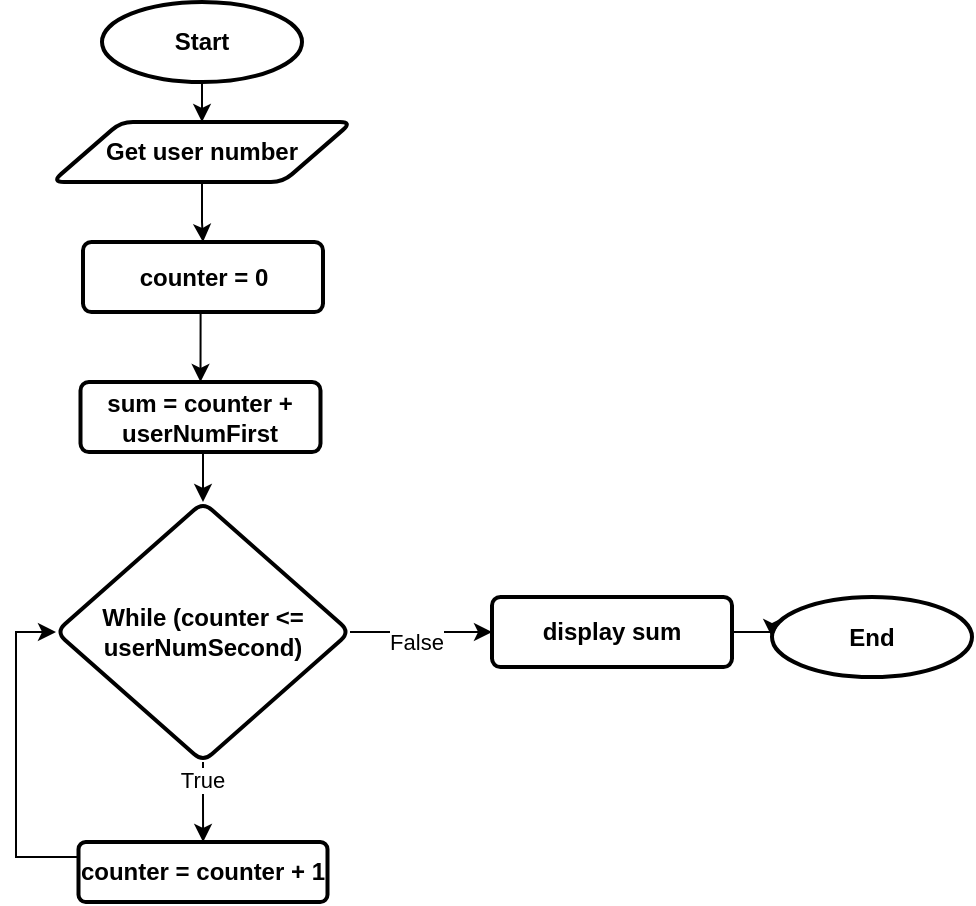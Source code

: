 <mxfile version="27.0.5">
  <diagram name="Page-1" id="pnlApUwpI4fi2eD6DcaJ">
    <mxGraphModel dx="1426" dy="811" grid="1" gridSize="10" guides="1" tooltips="1" connect="1" arrows="1" fold="1" page="1" pageScale="1" pageWidth="850" pageHeight="1100" math="0" shadow="0">
      <root>
        <mxCell id="0" />
        <mxCell id="1" parent="0" />
        <mxCell id="Vkb-ADv6mb_PWdv9quP0-3" style="edgeStyle=orthogonalEdgeStyle;rounded=0;orthogonalLoop=1;jettySize=auto;html=1;exitX=0.5;exitY=1;exitDx=0;exitDy=0;exitPerimeter=0;entryX=0.5;entryY=0;entryDx=0;entryDy=0;" edge="1" parent="1" source="Vkb-ADv6mb_PWdv9quP0-1" target="Vkb-ADv6mb_PWdv9quP0-2">
          <mxGeometry relative="1" as="geometry" />
        </mxCell>
        <mxCell id="Vkb-ADv6mb_PWdv9quP0-1" value="&lt;b&gt;Start&lt;/b&gt;" style="strokeWidth=2;html=1;shape=mxgraph.flowchart.start_1;whiteSpace=wrap;" vertex="1" parent="1">
          <mxGeometry x="375" y="10" width="100" height="40" as="geometry" />
        </mxCell>
        <mxCell id="Vkb-ADv6mb_PWdv9quP0-5" value="" style="edgeStyle=orthogonalEdgeStyle;rounded=0;orthogonalLoop=1;jettySize=auto;html=1;" edge="1" parent="1" source="Vkb-ADv6mb_PWdv9quP0-2" target="Vkb-ADv6mb_PWdv9quP0-4">
          <mxGeometry relative="1" as="geometry" />
        </mxCell>
        <mxCell id="Vkb-ADv6mb_PWdv9quP0-2" value="&lt;b&gt;Get user number&lt;/b&gt;" style="shape=parallelogram;html=1;strokeWidth=2;perimeter=parallelogramPerimeter;whiteSpace=wrap;rounded=1;arcSize=12;size=0.23;" vertex="1" parent="1">
          <mxGeometry x="350" y="70" width="150" height="30" as="geometry" />
        </mxCell>
        <mxCell id="Vkb-ADv6mb_PWdv9quP0-20" style="edgeStyle=orthogonalEdgeStyle;rounded=0;orthogonalLoop=1;jettySize=auto;html=1;exitX=0.5;exitY=1;exitDx=0;exitDy=0;entryX=0.5;entryY=0;entryDx=0;entryDy=0;" edge="1" parent="1" source="Vkb-ADv6mb_PWdv9quP0-4" target="Vkb-ADv6mb_PWdv9quP0-19">
          <mxGeometry relative="1" as="geometry" />
        </mxCell>
        <mxCell id="Vkb-ADv6mb_PWdv9quP0-4" value="&lt;b&gt;counter = 0&lt;/b&gt;" style="whiteSpace=wrap;html=1;strokeWidth=2;rounded=1;arcSize=12;" vertex="1" parent="1">
          <mxGeometry x="365.5" y="130" width="120" height="35" as="geometry" />
        </mxCell>
        <mxCell id="Vkb-ADv6mb_PWdv9quP0-9" value="" style="edgeStyle=orthogonalEdgeStyle;rounded=0;orthogonalLoop=1;jettySize=auto;html=1;" edge="1" parent="1" source="Vkb-ADv6mb_PWdv9quP0-6" target="Vkb-ADv6mb_PWdv9quP0-8">
          <mxGeometry relative="1" as="geometry" />
        </mxCell>
        <mxCell id="Vkb-ADv6mb_PWdv9quP0-13" value="True" style="edgeLabel;html=1;align=center;verticalAlign=middle;resizable=0;points=[];" vertex="1" connectable="0" parent="Vkb-ADv6mb_PWdv9quP0-9">
          <mxGeometry x="-0.551" y="-1" relative="1" as="geometry">
            <mxPoint as="offset" />
          </mxGeometry>
        </mxCell>
        <mxCell id="Vkb-ADv6mb_PWdv9quP0-12" value="" style="edgeStyle=orthogonalEdgeStyle;rounded=0;orthogonalLoop=1;jettySize=auto;html=1;" edge="1" parent="1" source="Vkb-ADv6mb_PWdv9quP0-6" target="Vkb-ADv6mb_PWdv9quP0-11">
          <mxGeometry relative="1" as="geometry" />
        </mxCell>
        <mxCell id="Vkb-ADv6mb_PWdv9quP0-14" value="False" style="edgeLabel;html=1;align=center;verticalAlign=middle;resizable=0;points=[];" vertex="1" connectable="0" parent="Vkb-ADv6mb_PWdv9quP0-12">
          <mxGeometry x="-0.07" y="-5" relative="1" as="geometry">
            <mxPoint as="offset" />
          </mxGeometry>
        </mxCell>
        <mxCell id="Vkb-ADv6mb_PWdv9quP0-6" value="&lt;b&gt;While (counter &amp;lt;= userNumSecond)&lt;/b&gt;" style="rhombus;whiteSpace=wrap;html=1;strokeWidth=2;rounded=1;arcSize=12;" vertex="1" parent="1">
          <mxGeometry x="352" y="260" width="147" height="130" as="geometry" />
        </mxCell>
        <mxCell id="Vkb-ADv6mb_PWdv9quP0-10" style="edgeStyle=orthogonalEdgeStyle;rounded=0;orthogonalLoop=1;jettySize=auto;html=1;exitX=0;exitY=0.25;exitDx=0;exitDy=0;entryX=0;entryY=0.5;entryDx=0;entryDy=0;" edge="1" parent="1" source="Vkb-ADv6mb_PWdv9quP0-8" target="Vkb-ADv6mb_PWdv9quP0-6">
          <mxGeometry relative="1" as="geometry">
            <mxPoint x="290" y="250" as="targetPoint" />
          </mxGeometry>
        </mxCell>
        <mxCell id="Vkb-ADv6mb_PWdv9quP0-8" value="&lt;b&gt;counter = counter + 1&lt;/b&gt;" style="whiteSpace=wrap;html=1;strokeWidth=2;rounded=1;arcSize=12;" vertex="1" parent="1">
          <mxGeometry x="363.25" y="430" width="124.5" height="30" as="geometry" />
        </mxCell>
        <mxCell id="Vkb-ADv6mb_PWdv9quP0-11" value="&lt;b&gt;display sum&lt;/b&gt;" style="whiteSpace=wrap;html=1;strokeWidth=2;rounded=1;arcSize=12;" vertex="1" parent="1">
          <mxGeometry x="570" y="307.5" width="120" height="35" as="geometry" />
        </mxCell>
        <mxCell id="Vkb-ADv6mb_PWdv9quP0-22" style="edgeStyle=orthogonalEdgeStyle;rounded=0;orthogonalLoop=1;jettySize=auto;html=1;exitX=0.5;exitY=1;exitDx=0;exitDy=0;entryX=0.5;entryY=0;entryDx=0;entryDy=0;" edge="1" parent="1" source="Vkb-ADv6mb_PWdv9quP0-19" target="Vkb-ADv6mb_PWdv9quP0-6">
          <mxGeometry relative="1" as="geometry" />
        </mxCell>
        <mxCell id="Vkb-ADv6mb_PWdv9quP0-19" value="&lt;b&gt;sum = counter + userNumFirst&lt;/b&gt;" style="whiteSpace=wrap;html=1;strokeWidth=2;rounded=1;arcSize=12;" vertex="1" parent="1">
          <mxGeometry x="364.25" y="200" width="120" height="35" as="geometry" />
        </mxCell>
        <mxCell id="Vkb-ADv6mb_PWdv9quP0-23" value="&lt;b&gt;End&lt;/b&gt;" style="strokeWidth=2;html=1;shape=mxgraph.flowchart.start_1;whiteSpace=wrap;" vertex="1" parent="1">
          <mxGeometry x="710" y="307.5" width="100" height="40" as="geometry" />
        </mxCell>
        <mxCell id="Vkb-ADv6mb_PWdv9quP0-24" style="edgeStyle=orthogonalEdgeStyle;rounded=0;orthogonalLoop=1;jettySize=auto;html=1;exitX=1;exitY=0.5;exitDx=0;exitDy=0;entryX=0;entryY=0.5;entryDx=0;entryDy=0;entryPerimeter=0;" edge="1" parent="1" source="Vkb-ADv6mb_PWdv9quP0-11" target="Vkb-ADv6mb_PWdv9quP0-23">
          <mxGeometry relative="1" as="geometry" />
        </mxCell>
      </root>
    </mxGraphModel>
  </diagram>
</mxfile>

